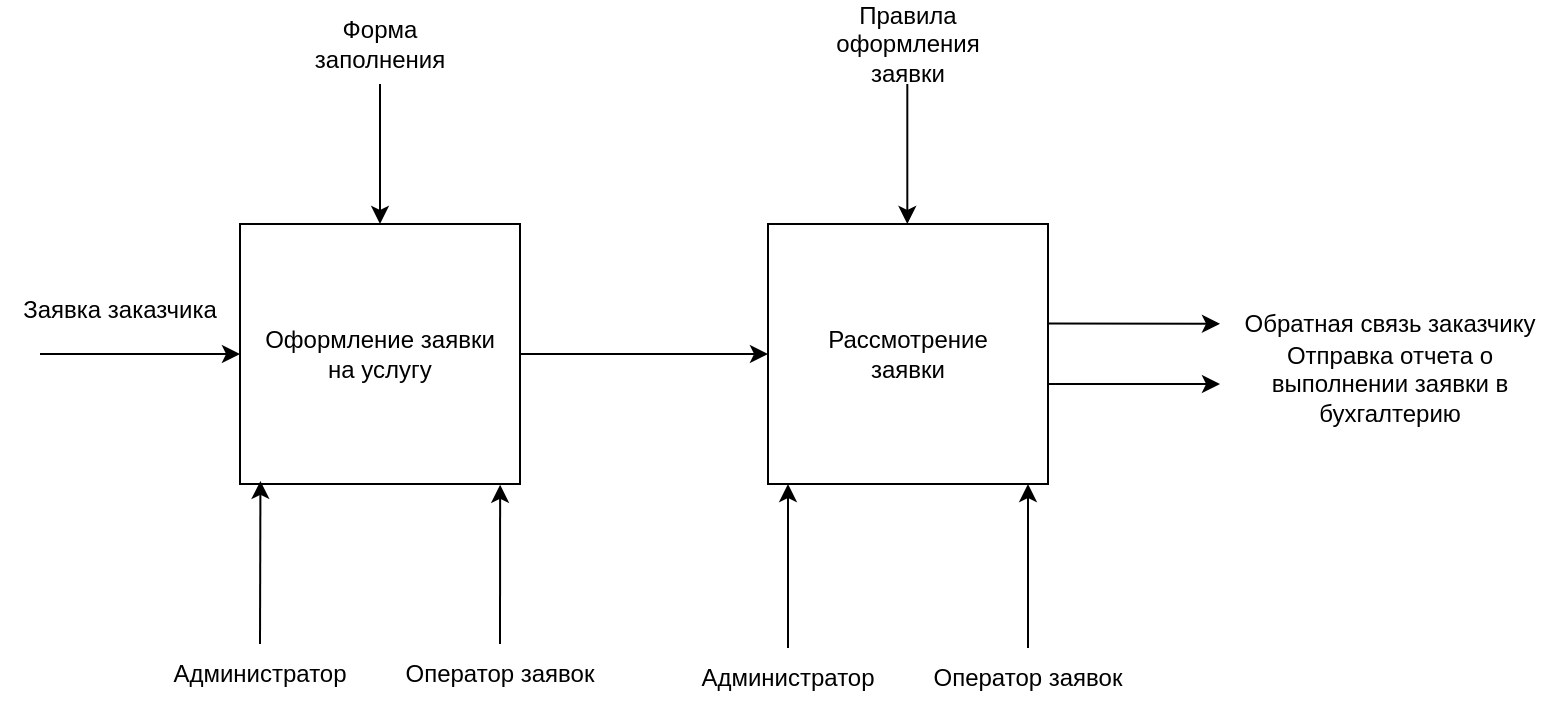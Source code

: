 <mxfile version="24.4.8" type="device">
  <diagram name="Страница — 1" id="CiOUeuDnahSbRbleh19a">
    <mxGraphModel dx="1195" dy="622" grid="0" gridSize="10" guides="1" tooltips="1" connect="1" arrows="1" fold="1" page="1" pageScale="1" pageWidth="827" pageHeight="1169" math="0" shadow="0">
      <root>
        <mxCell id="0" />
        <mxCell id="1" parent="0" />
        <mxCell id="i67zWAZfX7dD-IF-H-Ux-1" value="" style="rounded=0;whiteSpace=wrap;html=1;" vertex="1" parent="1">
          <mxGeometry x="124" y="223" width="140" height="130" as="geometry" />
        </mxCell>
        <mxCell id="i67zWAZfX7dD-IF-H-Ux-2" value="" style="rounded=0;whiteSpace=wrap;html=1;" vertex="1" parent="1">
          <mxGeometry x="388" y="223" width="140" height="130" as="geometry" />
        </mxCell>
        <mxCell id="i67zWAZfX7dD-IF-H-Ux-3" value="Оформление заявки на услугу" style="text;html=1;align=center;verticalAlign=middle;whiteSpace=wrap;rounded=0;" vertex="1" parent="1">
          <mxGeometry x="134" y="243" width="120" height="90" as="geometry" />
        </mxCell>
        <mxCell id="i67zWAZfX7dD-IF-H-Ux-4" value="" style="endArrow=classic;html=1;rounded=0;entryX=0.5;entryY=0;entryDx=0;entryDy=0;" edge="1" parent="1" target="i67zWAZfX7dD-IF-H-Ux-1">
          <mxGeometry width="50" height="50" relative="1" as="geometry">
            <mxPoint x="194" y="153" as="sourcePoint" />
            <mxPoint x="244" y="163" as="targetPoint" />
          </mxGeometry>
        </mxCell>
        <mxCell id="i67zWAZfX7dD-IF-H-Ux-5" value="Форма заполнения" style="text;html=1;align=center;verticalAlign=middle;whiteSpace=wrap;rounded=0;" vertex="1" parent="1">
          <mxGeometry x="144" y="113" width="100" height="40" as="geometry" />
        </mxCell>
        <mxCell id="i67zWAZfX7dD-IF-H-Ux-6" value="" style="endArrow=classic;html=1;rounded=0;entryX=0;entryY=0.5;entryDx=0;entryDy=0;" edge="1" parent="1" target="i67zWAZfX7dD-IF-H-Ux-1">
          <mxGeometry width="50" height="50" relative="1" as="geometry">
            <mxPoint x="24" y="288" as="sourcePoint" />
            <mxPoint x="54" y="273" as="targetPoint" />
          </mxGeometry>
        </mxCell>
        <mxCell id="i67zWAZfX7dD-IF-H-Ux-7" value="Заявка заказчика&lt;div&gt;&lt;br&gt;&lt;/div&gt;" style="text;html=1;align=center;verticalAlign=middle;whiteSpace=wrap;rounded=0;" vertex="1" parent="1">
          <mxGeometry x="4" y="253" width="120" height="40" as="geometry" />
        </mxCell>
        <mxCell id="i67zWAZfX7dD-IF-H-Ux-8" value="" style="endArrow=classic;html=1;rounded=0;entryX=0.073;entryY=0.988;entryDx=0;entryDy=0;entryPerimeter=0;exitX=0.5;exitY=0;exitDx=0;exitDy=0;" edge="1" parent="1" source="i67zWAZfX7dD-IF-H-Ux-9" target="i67zWAZfX7dD-IF-H-Ux-1">
          <mxGeometry width="50" height="50" relative="1" as="geometry">
            <mxPoint x="159" y="433" as="sourcePoint" />
            <mxPoint x="184" y="383" as="targetPoint" />
          </mxGeometry>
        </mxCell>
        <mxCell id="i67zWAZfX7dD-IF-H-Ux-9" value="Администратор" style="text;html=1;align=center;verticalAlign=middle;whiteSpace=wrap;rounded=0;" vertex="1" parent="1">
          <mxGeometry x="74" y="433" width="120" height="30" as="geometry" />
        </mxCell>
        <mxCell id="i67zWAZfX7dD-IF-H-Ux-10" value="" style="endArrow=classic;html=1;rounded=0;entryX=0.929;entryY=1.003;entryDx=0;entryDy=0;entryPerimeter=0;exitX=0.5;exitY=0;exitDx=0;exitDy=0;" edge="1" parent="1" source="i67zWAZfX7dD-IF-H-Ux-11" target="i67zWAZfX7dD-IF-H-Ux-1">
          <mxGeometry width="50" height="50" relative="1" as="geometry">
            <mxPoint x="249" y="433" as="sourcePoint" />
            <mxPoint x="374" y="353" as="targetPoint" />
          </mxGeometry>
        </mxCell>
        <mxCell id="i67zWAZfX7dD-IF-H-Ux-11" value="Оператор заявок" style="text;html=1;align=center;verticalAlign=middle;whiteSpace=wrap;rounded=0;" vertex="1" parent="1">
          <mxGeometry x="194" y="433" width="120" height="30" as="geometry" />
        </mxCell>
        <mxCell id="i67zWAZfX7dD-IF-H-Ux-12" value="" style="endArrow=classic;html=1;rounded=0;exitX=1;exitY=0.5;exitDx=0;exitDy=0;entryX=0;entryY=0.5;entryDx=0;entryDy=0;" edge="1" parent="1" source="i67zWAZfX7dD-IF-H-Ux-1" target="i67zWAZfX7dD-IF-H-Ux-2">
          <mxGeometry width="50" height="50" relative="1" as="geometry">
            <mxPoint x="324" y="403" as="sourcePoint" />
            <mxPoint x="374" y="353" as="targetPoint" />
          </mxGeometry>
        </mxCell>
        <mxCell id="i67zWAZfX7dD-IF-H-Ux-14" value="" style="endArrow=classic;html=1;rounded=0;entryX=0.25;entryY=0;entryDx=0;entryDy=0;" edge="1" parent="1">
          <mxGeometry width="50" height="50" relative="1" as="geometry">
            <mxPoint x="457.66" y="153" as="sourcePoint" />
            <mxPoint x="457.66" y="223" as="targetPoint" />
          </mxGeometry>
        </mxCell>
        <mxCell id="i67zWAZfX7dD-IF-H-Ux-15" value="Правила оформления заявки" style="text;html=1;align=center;verticalAlign=middle;whiteSpace=wrap;rounded=0;" vertex="1" parent="1">
          <mxGeometry x="408" y="113" width="100" height="40" as="geometry" />
        </mxCell>
        <mxCell id="i67zWAZfX7dD-IF-H-Ux-16" value="Рассмотрение заявки" style="text;html=1;align=center;verticalAlign=middle;whiteSpace=wrap;rounded=0;" vertex="1" parent="1">
          <mxGeometry x="398" y="243" width="120" height="90" as="geometry" />
        </mxCell>
        <mxCell id="i67zWAZfX7dD-IF-H-Ux-17" value="" style="endArrow=classic;html=1;rounded=0;entryX=0.073;entryY=0.988;entryDx=0;entryDy=0;entryPerimeter=0;exitX=0.5;exitY=0;exitDx=0;exitDy=0;" edge="1" parent="1" source="i67zWAZfX7dD-IF-H-Ux-18">
          <mxGeometry width="50" height="50" relative="1" as="geometry">
            <mxPoint x="423" y="435" as="sourcePoint" />
            <mxPoint x="398" y="353" as="targetPoint" />
          </mxGeometry>
        </mxCell>
        <mxCell id="i67zWAZfX7dD-IF-H-Ux-18" value="Администратор" style="text;html=1;align=center;verticalAlign=middle;whiteSpace=wrap;rounded=0;" vertex="1" parent="1">
          <mxGeometry x="338" y="435" width="120" height="30" as="geometry" />
        </mxCell>
        <mxCell id="i67zWAZfX7dD-IF-H-Ux-19" value="" style="endArrow=classic;html=1;rounded=0;exitX=0.5;exitY=0;exitDx=0;exitDy=0;" edge="1" parent="1" source="i67zWAZfX7dD-IF-H-Ux-20">
          <mxGeometry width="50" height="50" relative="1" as="geometry">
            <mxPoint x="513" y="435" as="sourcePoint" />
            <mxPoint x="518" y="353" as="targetPoint" />
          </mxGeometry>
        </mxCell>
        <mxCell id="i67zWAZfX7dD-IF-H-Ux-20" value="Оператор заявок" style="text;html=1;align=center;verticalAlign=middle;whiteSpace=wrap;rounded=0;" vertex="1" parent="1">
          <mxGeometry x="458" y="435" width="120" height="30" as="geometry" />
        </mxCell>
        <mxCell id="i67zWAZfX7dD-IF-H-Ux-21" value="" style="endArrow=classic;html=1;rounded=0;exitX=1.001;exitY=0.075;exitDx=0;exitDy=0;exitPerimeter=0;" edge="1" parent="1" target="i67zWAZfX7dD-IF-H-Ux-22">
          <mxGeometry width="50" height="50" relative="1" as="geometry">
            <mxPoint x="528.14" y="272.75" as="sourcePoint" />
            <mxPoint x="604" y="273" as="targetPoint" />
          </mxGeometry>
        </mxCell>
        <mxCell id="i67zWAZfX7dD-IF-H-Ux-22" value="Обратная связь заказчику" style="text;html=1;align=center;verticalAlign=middle;whiteSpace=wrap;rounded=0;" vertex="1" parent="1">
          <mxGeometry x="614" y="253" width="170" height="40" as="geometry" />
        </mxCell>
        <mxCell id="i67zWAZfX7dD-IF-H-Ux-23" value="" style="endArrow=classic;html=1;rounded=0;exitX=1.001;exitY=0.075;exitDx=0;exitDy=0;exitPerimeter=0;" edge="1" parent="1" target="i67zWAZfX7dD-IF-H-Ux-24">
          <mxGeometry width="50" height="50" relative="1" as="geometry">
            <mxPoint x="528" y="303" as="sourcePoint" />
            <mxPoint x="604" y="303" as="targetPoint" />
          </mxGeometry>
        </mxCell>
        <mxCell id="i67zWAZfX7dD-IF-H-Ux-24" value="Отправка отчета о выполнении заявки в бухгалтерию" style="text;html=1;align=center;verticalAlign=middle;whiteSpace=wrap;rounded=0;" vertex="1" parent="1">
          <mxGeometry x="614" y="283" width="170" height="40" as="geometry" />
        </mxCell>
      </root>
    </mxGraphModel>
  </diagram>
</mxfile>
